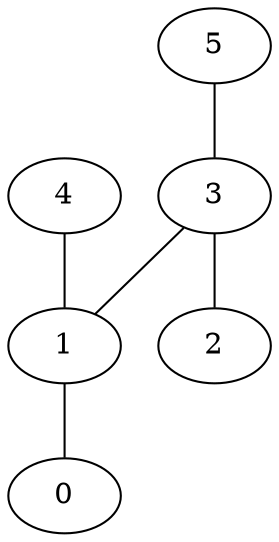 // 22 79 
// 83 41 
// 67 78 
graph contourTree { rankdir = BT; 
           0 --            1
           1 --            4
           1 --            3
           2 --            3
           3 --            5
 }